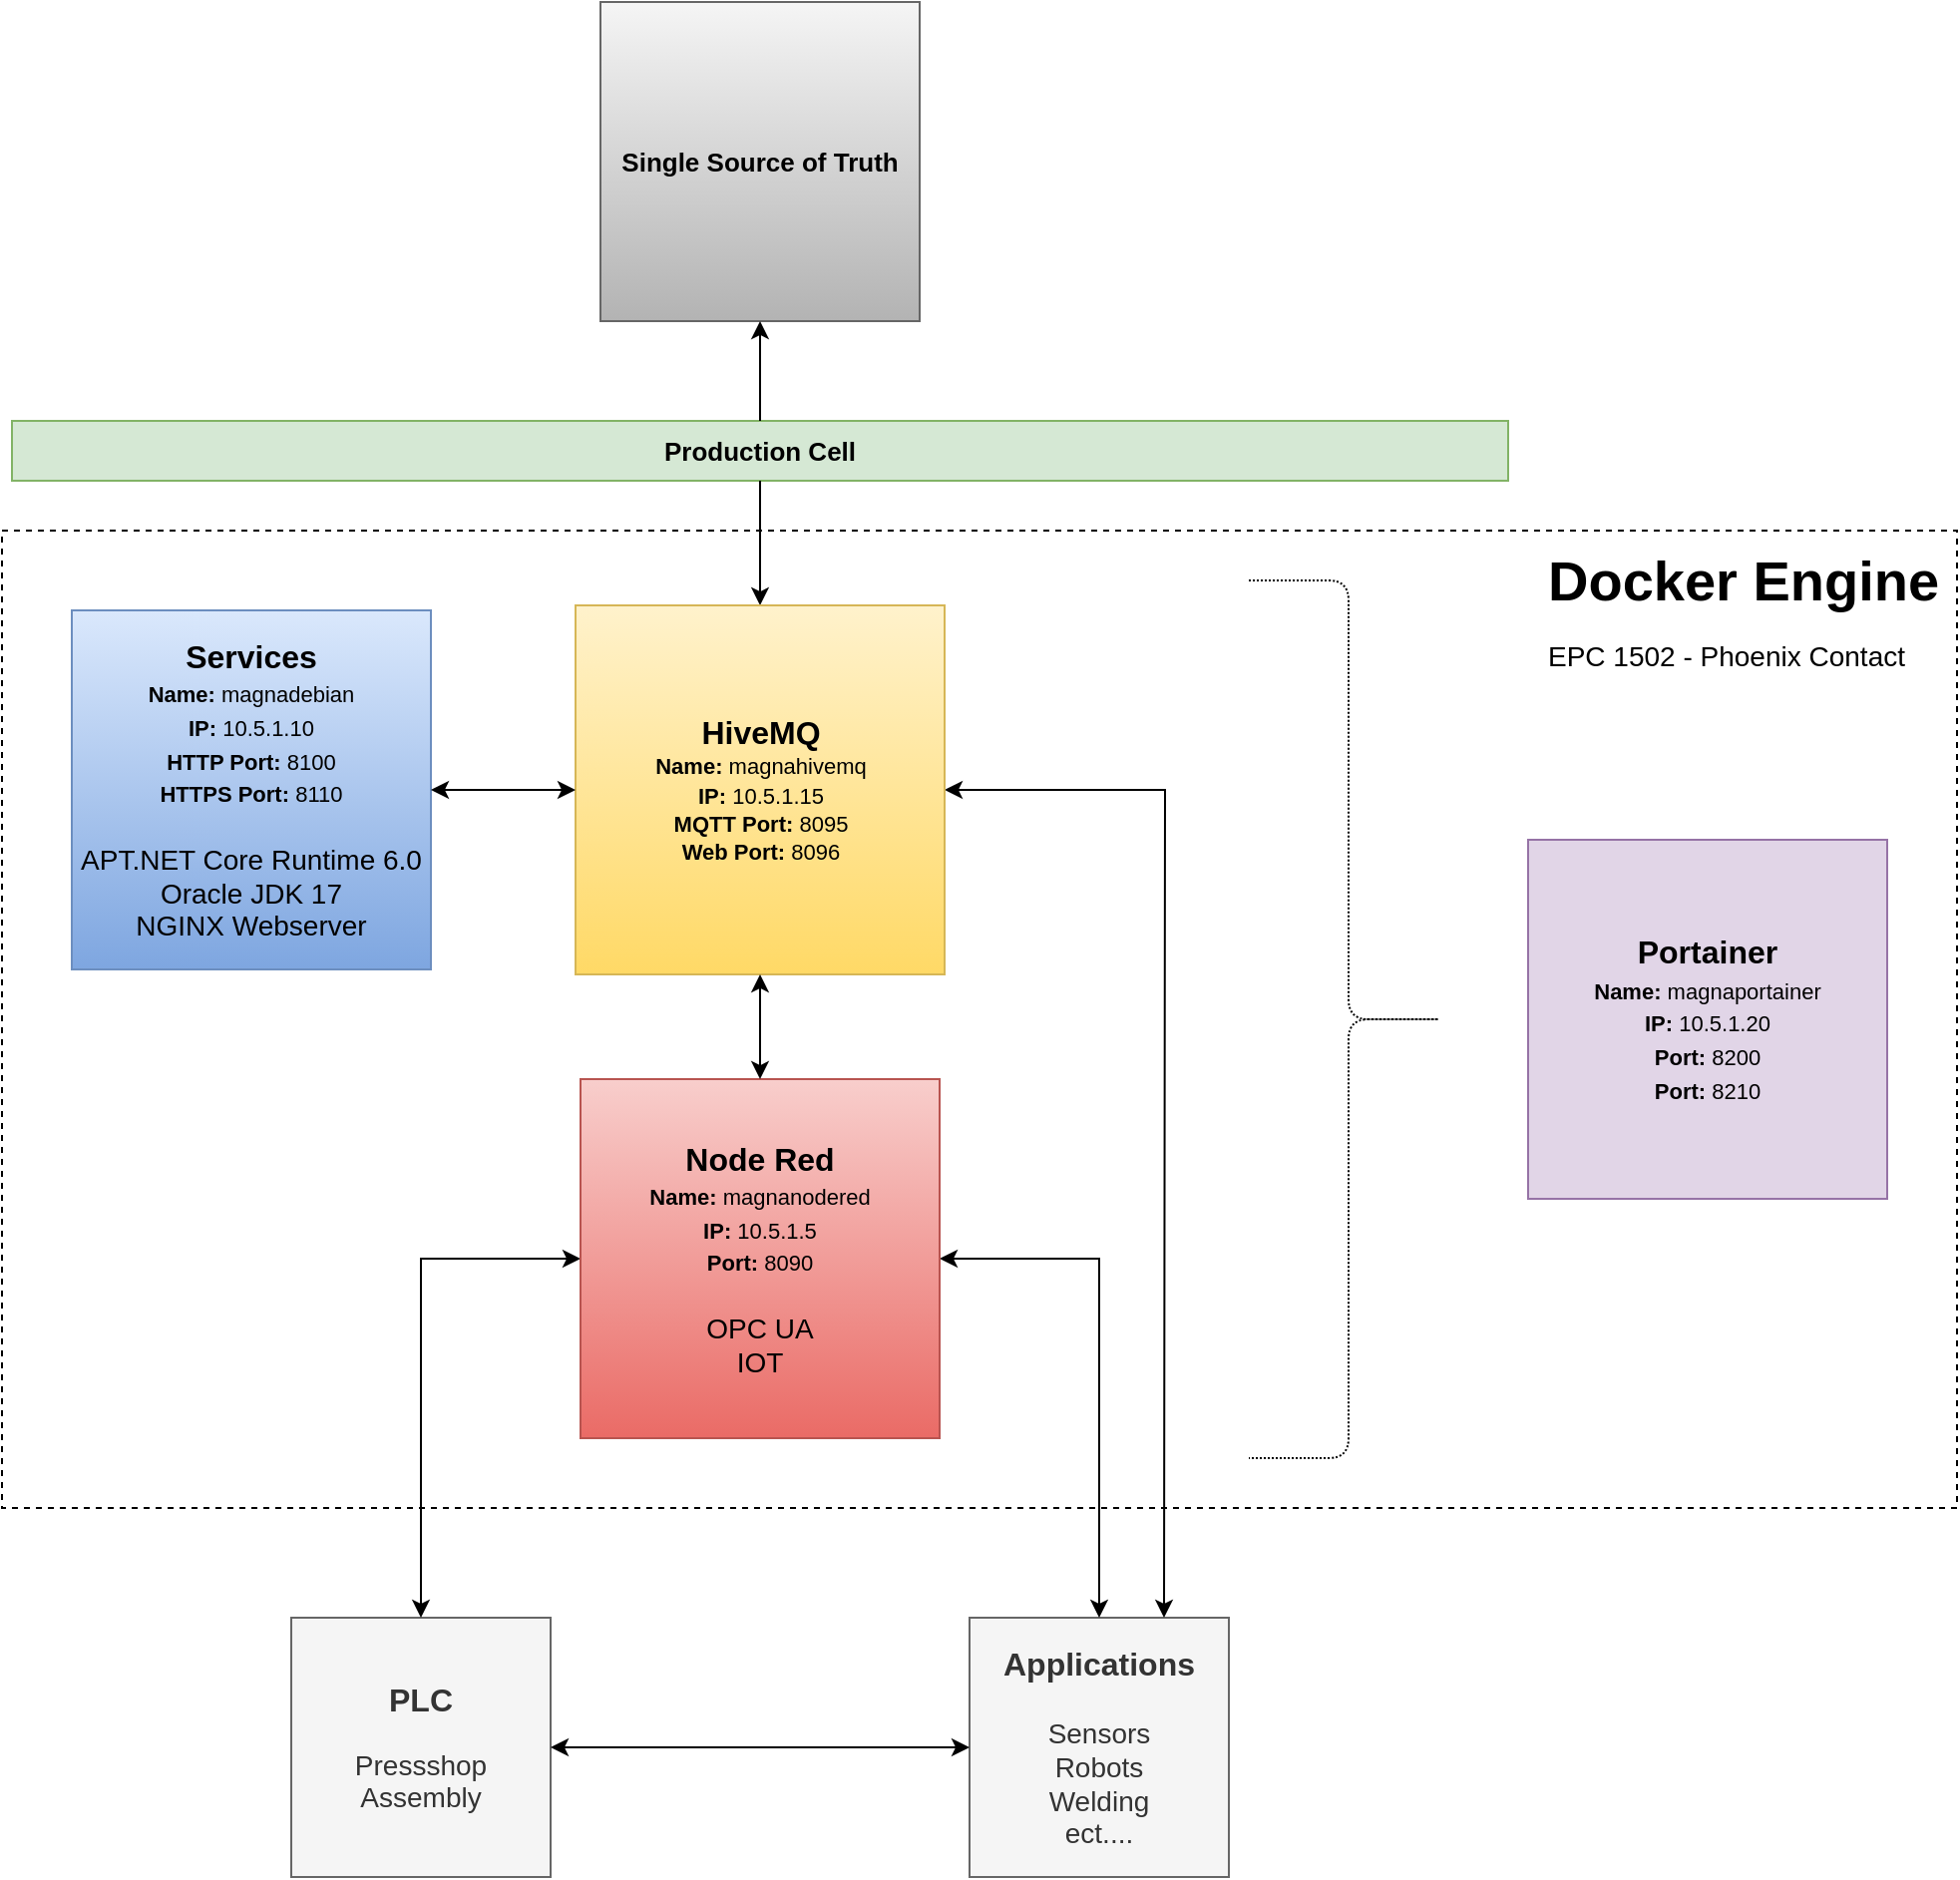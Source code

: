 <mxfile version="16.5.6" type="device"><diagram id="FxBdGMDbOjDvi7LJKYQ1" name="Page-1"><mxGraphModel dx="2062" dy="1062" grid="1" gridSize="10" guides="1" tooltips="1" connect="1" arrows="1" fold="1" page="1" pageScale="1" pageWidth="1169" pageHeight="1654" math="0" shadow="0"><root><mxCell id="0"/><mxCell id="1" parent="0"/><mxCell id="4XlpRvHQac4nKii36OJc-1" value="&lt;font style=&quot;font-size: 13px&quot;&gt;&lt;b&gt;Single Source of Truth&lt;/b&gt;&lt;/font&gt;" style="whiteSpace=wrap;html=1;aspect=fixed;fillColor=#f5f5f5;strokeColor=#666666;gradientColor=#b3b3b3;" vertex="1" parent="1"><mxGeometry x="395" y="310" width="160" height="160" as="geometry"/></mxCell><mxCell id="4XlpRvHQac4nKii36OJc-2" value="&lt;font style=&quot;font-size: 13px&quot;&gt;&lt;b&gt;Production Cell&lt;/b&gt;&lt;/font&gt;" style="rounded=0;whiteSpace=wrap;html=1;fillColor=#d5e8d4;strokeColor=#82b366;" vertex="1" parent="1"><mxGeometry x="100" y="520" width="750" height="30" as="geometry"/></mxCell><mxCell id="4XlpRvHQac4nKii36OJc-4" value="" style="endArrow=classic;html=1;rounded=0;fontSize=13;entryX=0.5;entryY=1;entryDx=0;entryDy=0;exitX=0.5;exitY=0;exitDx=0;exitDy=0;" edge="1" parent="1" source="4XlpRvHQac4nKii36OJc-2" target="4XlpRvHQac4nKii36OJc-1"><mxGeometry width="50" height="50" relative="1" as="geometry"><mxPoint x="400" y="670" as="sourcePoint"/><mxPoint x="450" y="620" as="targetPoint"/></mxGeometry></mxCell><mxCell id="4XlpRvHQac4nKii36OJc-5" value="" style="endArrow=classic;html=1;rounded=0;fontSize=13;exitX=0.5;exitY=1;exitDx=0;exitDy=0;entryX=0.5;entryY=0;entryDx=0;entryDy=0;" edge="1" parent="1" source="4XlpRvHQac4nKii36OJc-2" target="4XlpRvHQac4nKii36OJc-6"><mxGeometry width="50" height="50" relative="1" as="geometry"><mxPoint x="485" y="530" as="sourcePoint"/><mxPoint x="475" y="630" as="targetPoint"/></mxGeometry></mxCell><mxCell id="4XlpRvHQac4nKii36OJc-10" value="&lt;font&gt;&lt;span style=&quot;font-size: 16px&quot;&gt;&lt;b&gt;PLC&lt;br&gt;&lt;/b&gt;&lt;/span&gt;&lt;br&gt;&lt;font style=&quot;font-size: 14px&quot;&gt;Pressshop Assembly&lt;/font&gt;&lt;br&gt;&lt;/font&gt;" style="whiteSpace=wrap;html=1;aspect=fixed;fillColor=#f5f5f5;strokeColor=#666666;fontColor=#333333;" vertex="1" parent="1"><mxGeometry x="240" y="1120" width="130" height="130" as="geometry"/></mxCell><mxCell id="4XlpRvHQac4nKii36OJc-11" value="&lt;font style=&quot;font-size: 14px&quot;&gt;&lt;b&gt;&lt;font style=&quot;font-size: 16px&quot;&gt;Applications&lt;/font&gt;&lt;/b&gt;&lt;br&gt;&lt;span&gt;&lt;br&gt;Sensors&lt;br&gt;&lt;/span&gt;Robots&lt;br&gt;Welding&lt;br&gt;ect....&lt;br&gt;&lt;/font&gt;" style="whiteSpace=wrap;html=1;aspect=fixed;fillColor=#f5f5f5;strokeColor=#666666;fontColor=#333333;" vertex="1" parent="1"><mxGeometry x="580" y="1120" width="130" height="130" as="geometry"/></mxCell><mxCell id="4XlpRvHQac4nKii36OJc-12" value="" style="endArrow=classic;startArrow=classic;html=1;rounded=0;fontSize=16;exitX=1;exitY=0.5;exitDx=0;exitDy=0;entryX=0.5;entryY=0;entryDx=0;entryDy=0;" edge="1" parent="1" source="4XlpRvHQac4nKii36OJc-9" target="4XlpRvHQac4nKii36OJc-11"><mxGeometry width="50" height="50" relative="1" as="geometry"><mxPoint x="750" y="860" as="sourcePoint"/><mxPoint x="800" y="810" as="targetPoint"/><Array as="points"><mxPoint x="645" y="940"/></Array></mxGeometry></mxCell><mxCell id="4XlpRvHQac4nKii36OJc-13" value="" style="endArrow=classic;startArrow=classic;html=1;rounded=0;fontSize=16;exitX=0;exitY=0.5;exitDx=0;exitDy=0;entryX=0.5;entryY=0;entryDx=0;entryDy=0;" edge="1" parent="1" source="4XlpRvHQac4nKii36OJc-9" target="4XlpRvHQac4nKii36OJc-10"><mxGeometry width="50" height="50" relative="1" as="geometry"><mxPoint x="550" y="895" as="sourcePoint"/><mxPoint x="655" y="1021" as="targetPoint"/><Array as="points"><mxPoint x="305" y="940"/></Array></mxGeometry></mxCell><mxCell id="4XlpRvHQac4nKii36OJc-14" value="" style="endArrow=classic;startArrow=classic;html=1;rounded=0;fontSize=16;exitX=1;exitY=0.5;exitDx=0;exitDy=0;entryX=0.75;entryY=0;entryDx=0;entryDy=0;" edge="1" parent="1" source="4XlpRvHQac4nKii36OJc-6" target="4XlpRvHQac4nKii36OJc-11"><mxGeometry width="50" height="50" relative="1" as="geometry"><mxPoint x="680" y="760" as="sourcePoint"/><mxPoint x="730" y="710" as="targetPoint"/><Array as="points"><mxPoint x="678" y="705"/></Array></mxGeometry></mxCell><mxCell id="4XlpRvHQac4nKii36OJc-20" value="" style="endArrow=classic;startArrow=classic;html=1;rounded=0;fontSize=14;exitX=1;exitY=0.5;exitDx=0;exitDy=0;entryX=0;entryY=0.5;entryDx=0;entryDy=0;" edge="1" parent="1" source="4XlpRvHQac4nKii36OJc-10" target="4XlpRvHQac4nKii36OJc-11"><mxGeometry width="50" height="50" relative="1" as="geometry"><mxPoint x="460" y="1240" as="sourcePoint"/><mxPoint x="510" y="1190" as="targetPoint"/></mxGeometry></mxCell><mxCell id="4XlpRvHQac4nKii36OJc-24" value="" style="group;dashed=1;dashPattern=1 4;" vertex="1" connectable="0" parent="1"><mxGeometry x="95" y="575" width="980" height="490" as="geometry"/></mxCell><mxCell id="4XlpRvHQac4nKii36OJc-22" value="" style="rounded=0;whiteSpace=wrap;html=1;fontSize=14;fillColor=none;dashed=1;" vertex="1" parent="4XlpRvHQac4nKii36OJc-24"><mxGeometry width="980" height="490" as="geometry"/></mxCell><mxCell id="4XlpRvHQac4nKii36OJc-23" value="&lt;h1&gt;Docker Engine&lt;br&gt;&lt;font style=&quot;font-size: 14px&quot;&gt;&lt;span style=&quot;font-size: 14px ; font-weight: normal&quot;&gt;EPC 1502 -&amp;nbsp;&lt;/span&gt;&lt;/font&gt;&lt;span style=&quot;font-weight: normal&quot;&gt;&lt;font style=&quot;font-size: 14px&quot;&gt;Phoenix Contact&lt;/font&gt;&lt;/span&gt;&lt;/h1&gt;" style="text;html=1;strokeColor=none;fillColor=none;spacing=5;spacingTop=-20;whiteSpace=wrap;overflow=hidden;rounded=0;dashed=1;fontSize=14;" vertex="1" parent="4XlpRvHQac4nKii36OJc-24"><mxGeometry x="770" width="210" height="80" as="geometry"/></mxCell><mxCell id="4XlpRvHQac4nKii36OJc-6" value="&lt;font&gt;&lt;b&gt;&lt;font style=&quot;font-size: 16px&quot;&gt;HiveMQ&lt;/font&gt;&lt;/b&gt;&lt;br&gt;&lt;b style=&quot;font-size: 11px&quot;&gt;Name:&lt;/b&gt;&lt;span style=&quot;font-size: 11px&quot;&gt;&amp;nbsp;magnahivemq&lt;/span&gt;&lt;span style=&quot;font-size: 11px&quot;&gt;&lt;b&gt;&lt;br&gt;IP:&lt;/b&gt; 10.5.1.15&lt;br&gt;&lt;b&gt;MQTT Port:&lt;/b&gt; 8095&lt;/span&gt;&lt;br&gt;&lt;span style=&quot;font-size: 11px&quot;&gt;&lt;b&gt;Web Port:&lt;/b&gt; 8096&lt;/span&gt;&lt;br&gt;&lt;/font&gt;" style="whiteSpace=wrap;html=1;aspect=fixed;fillColor=#fff2cc;strokeColor=#d6b656;gradientColor=#ffd966;" vertex="1" parent="4XlpRvHQac4nKii36OJc-24"><mxGeometry x="287.5" y="37.5" width="185" height="185" as="geometry"/></mxCell><mxCell id="4XlpRvHQac4nKii36OJc-9" value="&lt;font style=&quot;font-size: 14px&quot;&gt;&lt;span style=&quot;font-size: 16px&quot;&gt;&lt;b&gt;Node Red&lt;br&gt;&lt;/b&gt;&lt;/span&gt;&lt;b style=&quot;font-size: 11px&quot;&gt;Name:&lt;/b&gt;&lt;span style=&quot;font-size: 11px&quot;&gt;&amp;nbsp;magnanodered&lt;/span&gt;&lt;span style=&quot;font-size: 11px&quot;&gt;&lt;b&gt;&lt;br&gt;IP:&lt;/b&gt; 10.5.1.5&lt;br&gt;&lt;b&gt;Port:&lt;/b&gt; 8090&lt;br&gt;&lt;/span&gt;&lt;br&gt;OPC UA&lt;br&gt;IOT&lt;br&gt;&lt;/font&gt;" style="whiteSpace=wrap;html=1;aspect=fixed;fillColor=#f8cecc;strokeColor=#b85450;gradientColor=#ea6b66;" vertex="1" parent="4XlpRvHQac4nKii36OJc-24"><mxGeometry x="290" y="275" width="180" height="180" as="geometry"/></mxCell><mxCell id="4XlpRvHQac4nKii36OJc-8" value="&lt;font style=&quot;font-size: 14px&quot;&gt;&lt;b&gt;&lt;font style=&quot;font-size: 16px&quot;&gt;Services&lt;/font&gt;&lt;/b&gt;&lt;br&gt;&lt;b style=&quot;font-size: 11px&quot;&gt;Name:&lt;/b&gt;&lt;span style=&quot;font-size: 11px&quot;&gt;&amp;nbsp;magnadebian&lt;/span&gt;&lt;span style=&quot;font-size: 11px&quot;&gt;&lt;b&gt;&lt;br&gt;IP:&lt;/b&gt; 10.5.1.10&lt;br&gt;&lt;b&gt;HTTP Port:&lt;/b&gt; 8100&lt;/span&gt;&lt;br&gt;&lt;span style=&quot;font-size: 11px&quot;&gt;&lt;b&gt;HTTPS Port:&lt;/b&gt; 8110&lt;br&gt;&lt;/span&gt;&lt;br&gt;APT.NET Core Runtime 6.0&lt;br&gt;Oracle JDK 17&lt;br&gt;NGINX Webserver&lt;br&gt;&lt;/font&gt;" style="whiteSpace=wrap;html=1;aspect=fixed;fillColor=#dae8fc;strokeColor=#6c8ebf;gradientColor=#7ea6e0;" vertex="1" parent="4XlpRvHQac4nKii36OJc-24"><mxGeometry x="35" y="40" width="180" height="180" as="geometry"/></mxCell><mxCell id="4XlpRvHQac4nKii36OJc-15" value="" style="endArrow=classic;startArrow=classic;html=1;rounded=0;fontSize=16;entryX=0.5;entryY=1;entryDx=0;entryDy=0;exitX=0.5;exitY=0;exitDx=0;exitDy=0;" edge="1" parent="4XlpRvHQac4nKii36OJc-24" source="4XlpRvHQac4nKii36OJc-9" target="4XlpRvHQac4nKii36OJc-6"><mxGeometry width="50" height="50" relative="1" as="geometry"><mxPoint x="225" y="285" as="sourcePoint"/><mxPoint x="275" y="235" as="targetPoint"/></mxGeometry></mxCell><mxCell id="4XlpRvHQac4nKii36OJc-16" value="" style="endArrow=classic;startArrow=classic;html=1;rounded=0;fontSize=14;entryX=0;entryY=0.5;entryDx=0;entryDy=0;exitX=1;exitY=0.5;exitDx=0;exitDy=0;" edge="1" parent="4XlpRvHQac4nKii36OJc-24" source="4XlpRvHQac4nKii36OJc-8" target="4XlpRvHQac4nKii36OJc-6"><mxGeometry width="50" height="50" relative="1" as="geometry"><mxPoint x="95" y="55" as="sourcePoint"/><mxPoint x="145" y="5" as="targetPoint"/></mxGeometry></mxCell><mxCell id="4XlpRvHQac4nKii36OJc-17" value="" style="shape=curlyBracket;whiteSpace=wrap;html=1;rounded=1;flipH=1;fontSize=14;dashed=1;dashPattern=1 1;" vertex="1" parent="4XlpRvHQac4nKii36OJc-24"><mxGeometry x="625" y="25" width="100" height="440" as="geometry"/></mxCell><mxCell id="4XlpRvHQac4nKii36OJc-18" value="&lt;font style=&quot;font-size: 14px&quot;&gt;&lt;b&gt;&lt;font style=&quot;font-size: 16px&quot;&gt;Portainer&lt;/font&gt;&lt;/b&gt;&lt;br&gt;&lt;b style=&quot;font-size: 11px&quot;&gt;Name:&lt;/b&gt;&lt;span style=&quot;font-size: 11px&quot;&gt;&amp;nbsp;magnaportainer&lt;/span&gt;&lt;span style=&quot;font-size: 11px&quot;&gt;&lt;b&gt;&lt;br&gt;IP:&lt;/b&gt; 10.5.1.20&lt;br&gt;&lt;b&gt;Port:&lt;/b&gt; 8200&lt;/span&gt;&lt;br&gt;&lt;span style=&quot;font-size: 11px&quot;&gt;&lt;b&gt;Port:&lt;/b&gt; 8210&lt;/span&gt;&lt;br&gt;&lt;/font&gt;" style="whiteSpace=wrap;html=1;aspect=fixed;fillColor=#e1d5e7;strokeColor=#9673a6;" vertex="1" parent="4XlpRvHQac4nKii36OJc-24"><mxGeometry x="765" y="155" width="180" height="180" as="geometry"/></mxCell></root></mxGraphModel></diagram></mxfile>